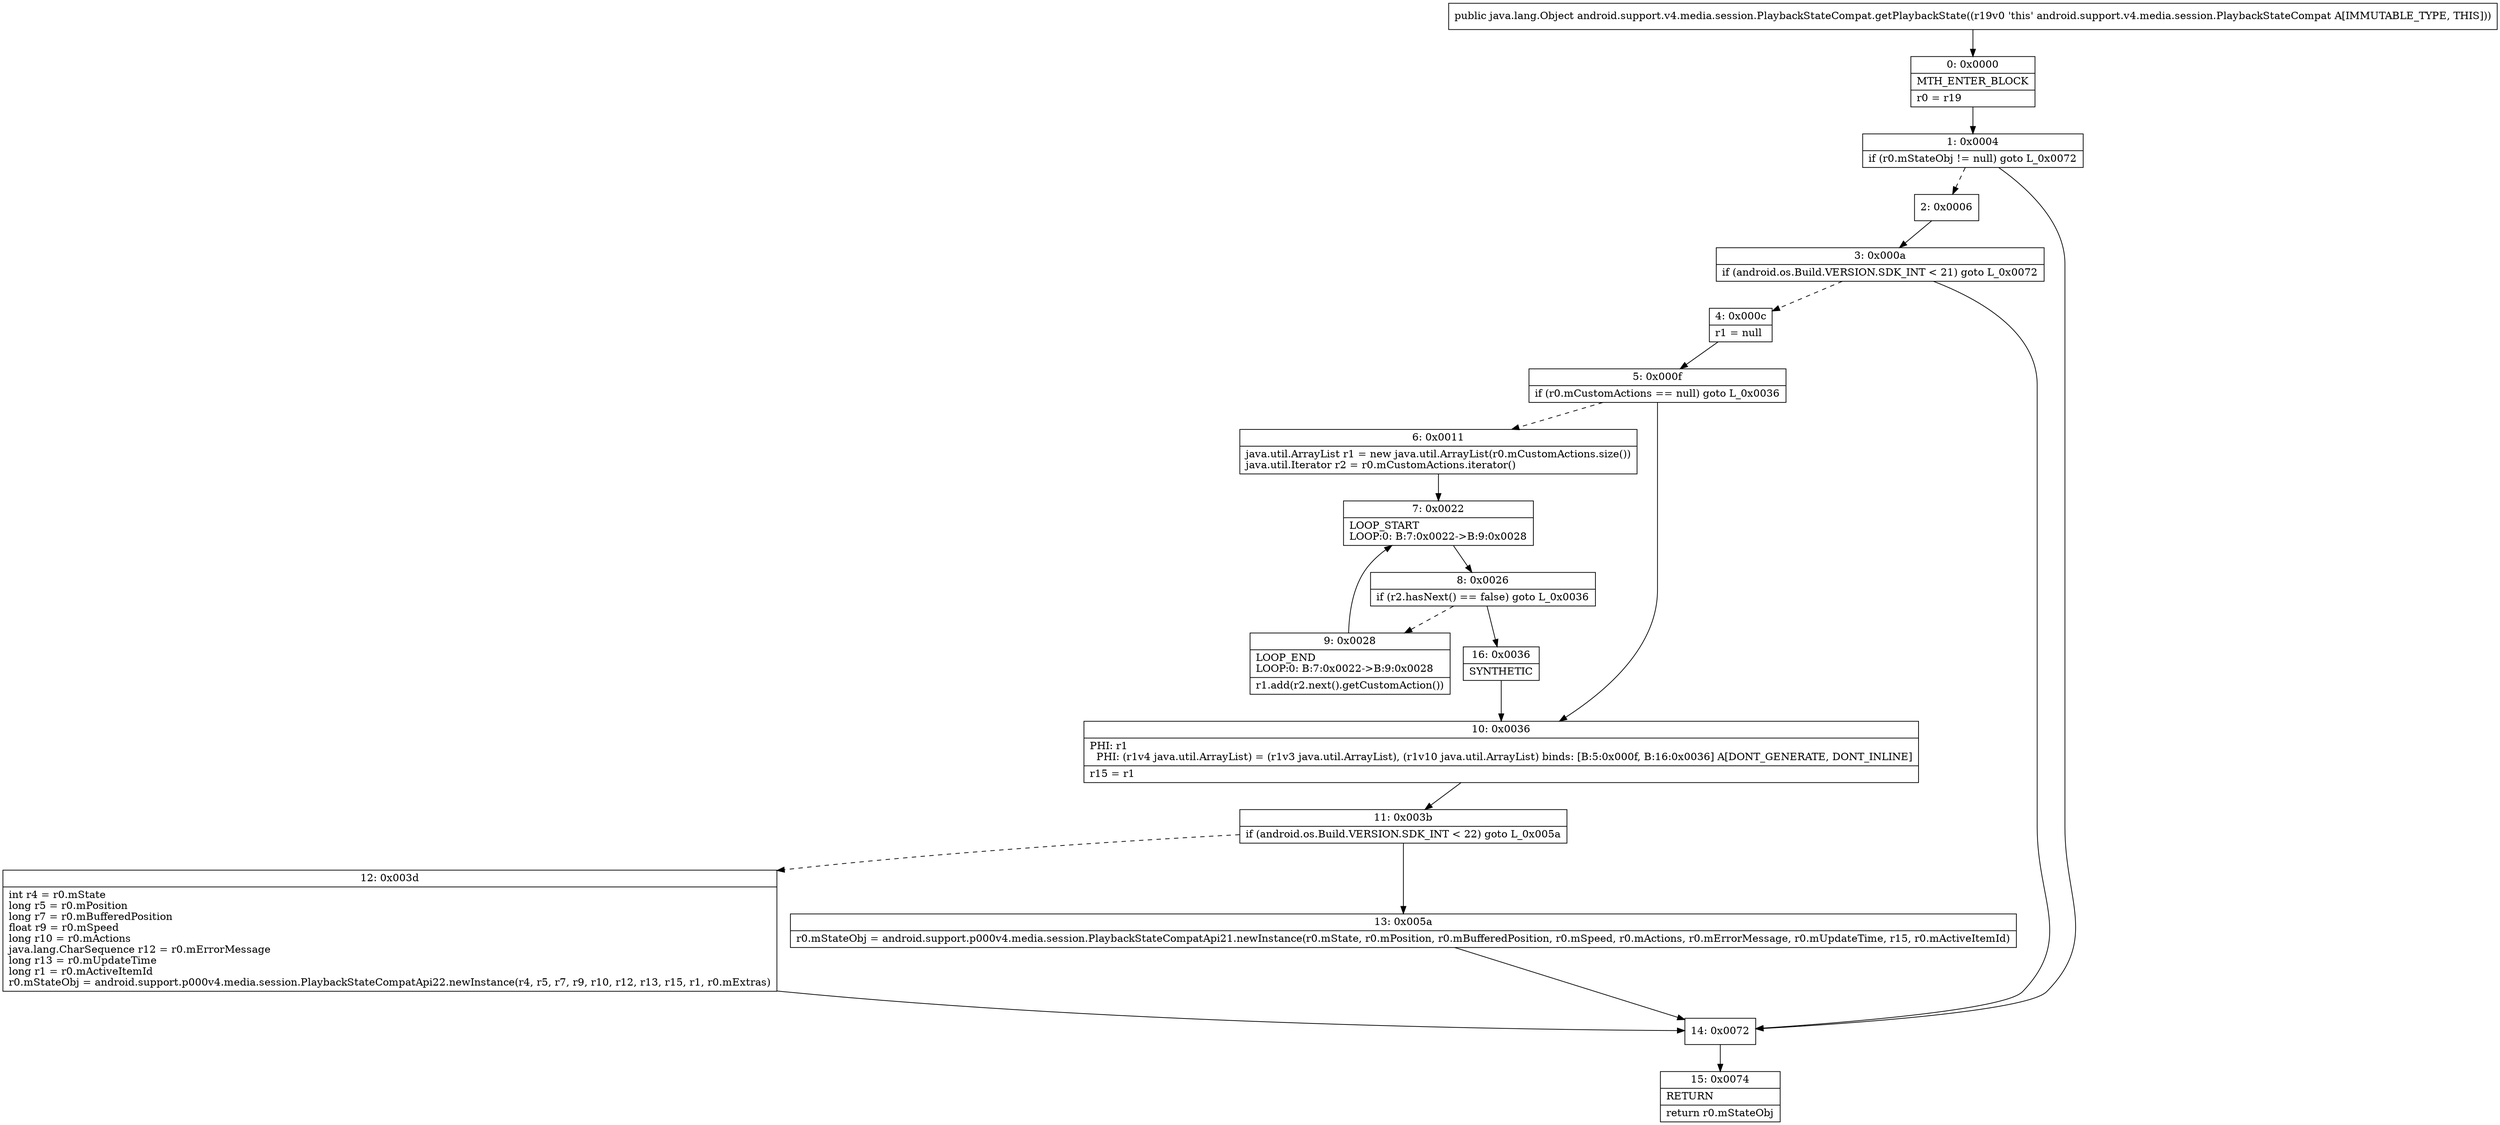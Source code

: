 digraph "CFG forandroid.support.v4.media.session.PlaybackStateCompat.getPlaybackState()Ljava\/lang\/Object;" {
Node_0 [shape=record,label="{0\:\ 0x0000|MTH_ENTER_BLOCK\l|r0 = r19\l}"];
Node_1 [shape=record,label="{1\:\ 0x0004|if (r0.mStateObj != null) goto L_0x0072\l}"];
Node_2 [shape=record,label="{2\:\ 0x0006}"];
Node_3 [shape=record,label="{3\:\ 0x000a|if (android.os.Build.VERSION.SDK_INT \< 21) goto L_0x0072\l}"];
Node_4 [shape=record,label="{4\:\ 0x000c|r1 = null\l}"];
Node_5 [shape=record,label="{5\:\ 0x000f|if (r0.mCustomActions == null) goto L_0x0036\l}"];
Node_6 [shape=record,label="{6\:\ 0x0011|java.util.ArrayList r1 = new java.util.ArrayList(r0.mCustomActions.size())\ljava.util.Iterator r2 = r0.mCustomActions.iterator()\l}"];
Node_7 [shape=record,label="{7\:\ 0x0022|LOOP_START\lLOOP:0: B:7:0x0022\-\>B:9:0x0028\l}"];
Node_8 [shape=record,label="{8\:\ 0x0026|if (r2.hasNext() == false) goto L_0x0036\l}"];
Node_9 [shape=record,label="{9\:\ 0x0028|LOOP_END\lLOOP:0: B:7:0x0022\-\>B:9:0x0028\l|r1.add(r2.next().getCustomAction())\l}"];
Node_10 [shape=record,label="{10\:\ 0x0036|PHI: r1 \l  PHI: (r1v4 java.util.ArrayList) = (r1v3 java.util.ArrayList), (r1v10 java.util.ArrayList) binds: [B:5:0x000f, B:16:0x0036] A[DONT_GENERATE, DONT_INLINE]\l|r15 = r1\l}"];
Node_11 [shape=record,label="{11\:\ 0x003b|if (android.os.Build.VERSION.SDK_INT \< 22) goto L_0x005a\l}"];
Node_12 [shape=record,label="{12\:\ 0x003d|int r4 = r0.mState\llong r5 = r0.mPosition\llong r7 = r0.mBufferedPosition\lfloat r9 = r0.mSpeed\llong r10 = r0.mActions\ljava.lang.CharSequence r12 = r0.mErrorMessage\llong r13 = r0.mUpdateTime\llong r1 = r0.mActiveItemId\lr0.mStateObj = android.support.p000v4.media.session.PlaybackStateCompatApi22.newInstance(r4, r5, r7, r9, r10, r12, r13, r15, r1, r0.mExtras)\l}"];
Node_13 [shape=record,label="{13\:\ 0x005a|r0.mStateObj = android.support.p000v4.media.session.PlaybackStateCompatApi21.newInstance(r0.mState, r0.mPosition, r0.mBufferedPosition, r0.mSpeed, r0.mActions, r0.mErrorMessage, r0.mUpdateTime, r15, r0.mActiveItemId)\l}"];
Node_14 [shape=record,label="{14\:\ 0x0072}"];
Node_15 [shape=record,label="{15\:\ 0x0074|RETURN\l|return r0.mStateObj\l}"];
Node_16 [shape=record,label="{16\:\ 0x0036|SYNTHETIC\l}"];
MethodNode[shape=record,label="{public java.lang.Object android.support.v4.media.session.PlaybackStateCompat.getPlaybackState((r19v0 'this' android.support.v4.media.session.PlaybackStateCompat A[IMMUTABLE_TYPE, THIS])) }"];
MethodNode -> Node_0;
Node_0 -> Node_1;
Node_1 -> Node_2[style=dashed];
Node_1 -> Node_14;
Node_2 -> Node_3;
Node_3 -> Node_4[style=dashed];
Node_3 -> Node_14;
Node_4 -> Node_5;
Node_5 -> Node_6[style=dashed];
Node_5 -> Node_10;
Node_6 -> Node_7;
Node_7 -> Node_8;
Node_8 -> Node_9[style=dashed];
Node_8 -> Node_16;
Node_9 -> Node_7;
Node_10 -> Node_11;
Node_11 -> Node_12[style=dashed];
Node_11 -> Node_13;
Node_12 -> Node_14;
Node_13 -> Node_14;
Node_14 -> Node_15;
Node_16 -> Node_10;
}


